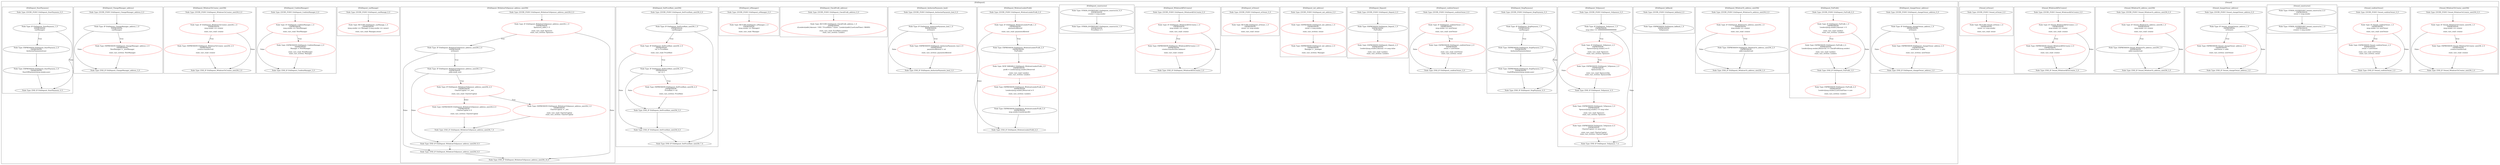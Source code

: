 strict digraph {
subgraph cluster_EthDeposit  {
label = "[EthDeposit]" 
subgraph cluster_EthDeposit_changeOwner_address {
label = "[EthDeposit_changeOwner_address]" 
"EthDeposit_changeOwner_address_3_0" [label="Node Type: END_IF EthDeposit_changeOwner_address_3_0
" color="black"];

"EthDeposit_changeOwner_address_2_0" [label="Node Type: EXPRESSION EthDeposit_changeOwner_address_2_0
EXPRESSION:
newOwner = addr

state_vars_written: newOwner" color="red"];

"EthDeposit_changeOwner_address_0_0" [label="Node Type: ENTRY_POINT EthDeposit_changeOwner_address_0_0
" color="black"];

"EthDeposit_changeOwner_address_1_0" [label="Node Type: IF EthDeposit_changeOwner_address_1_0
EXPRESSION:
isOwner()
" color="black"];

}
subgraph cluster_EthDeposit_FixProfit {
label = "[EthDeposit_FixProfit]" 
"EthDeposit_FixProfit_2_0" [label="Node Type: EXPRESSION EthDeposit_FixProfit_2_0
EXPRESSION:
Lenders[msg.sender].Reserved += CheckProfit(msg.sender)

state_vars_read: Lenders
state_vars_written: Lenders" color="red"];

"EthDeposit_FixProfit_3_0" [label="Node Type: END_IF EthDeposit_FixProfit_3_0
" color="black"];

"EthDeposit_FixProfit_4_0" [label="Node Type: EXPRESSION EthDeposit_FixProfit_4_0
EXPRESSION:
Lenders[msg.sender].LastLendTime = now

state_vars_written: Lenders" color="red"];

"EthDeposit_FixProfit_0_0" [label="Node Type: ENTRY_POINT EthDeposit_FixProfit_0_0
" color="black"];

"EthDeposit_FixProfit_1_0" [label="Node Type: IF EthDeposit_FixProfit_1_0
EXPRESSION:
Lenders[msg.sender].Amount > 0

state_vars_read: Lenders
state_vars_written: Lenders" color="red"];

}
subgraph cluster_EthDeposit_WthdrawTo_address_uint256 {
label = "[EthDeposit_WthdrawTo_address_uint256]" 
"EthDeposit_WthdrawTo_address_uint256_3_0" [label="Node Type: END_IF EthDeposit_WthdrawTo_address_uint256_3_0
" color="black"];

"EthDeposit_WthdrawTo_address_uint256_2_0" [label="Node Type: EXPRESSION EthDeposit_WthdrawTo_address_uint256_2_0
EXPRESSION:
addr.transfer(val)
" color="black"];

"EthDeposit_WthdrawTo_address_uint256_0_0" [label="Node Type: ENTRY_POINT EthDeposit_WthdrawTo_address_uint256_0_0
" color="black"];

"EthDeposit_WthdrawTo_address_uint256_1_0" [label="Node Type: IF EthDeposit_WthdrawTo_address_uint256_1_0
EXPRESSION:
msg.sender == creator

state_vars_read: creator" color="red"];

}
subgraph cluster_EthDeposit_fallback {
label = "[EthDeposit_fallback]" 
"EthDeposit_fallback_1_0" [label="Node Type: EXPRESSION EthDeposit_fallback_1_0
EXPRESSION:
ToSponsor()
" color="black"];

"EthDeposit_fallback_0_0" [label="Node Type: ENTRY_POINT EthDeposit_fallback_0_0
" color="black"];

}
subgraph cluster_EthDeposit_ToSponsor {
label = "[EthDeposit_ToSponsor]" 
"EthDeposit_ToSponsor_4_0" [label="Node Type: END_IF EthDeposit_ToSponsor_4_0
" color="black"];

"EthDeposit_ToSponsor_2_0" [label="Node Type: IF EthDeposit_ToSponsor_2_0
EXPRESSION:
Sponsors[msg.sender] == 0

state_vars_read: Sponsors
state_vars_written: Sponsors" color="red"];

"EthDeposit_ToSponsor_5_0" [label="Node Type: EXPRESSION EthDeposit_ToSponsor_5_0
EXPRESSION:
Sponsors[msg.sender] += msg.value

state_vars_read: Sponsors
state_vars_written: Sponsors" color="red"];

"EthDeposit_ToSponsor_7_0" [label="Node Type: END_IF EthDeposit_ToSponsor_7_0
" color="black"];

"EthDeposit_ToSponsor_0_0" [label="Node Type: ENTRY_POINT EthDeposit_ToSponsor_0_0
" color="black"];

"EthDeposit_ToSponsor_1_0" [label="Node Type: IF EthDeposit_ToSponsor_1_0
EXPRESSION:
msg.value >= 1000000000000000000
" color="black"];

"EthDeposit_ToSponsor_3_0" [label="Node Type: EXPRESSION EthDeposit_ToSponsor_3_0
EXPRESSION:
SponsorsQty ++

state_vars_read: SponsorsQty
state_vars_written: SponsorsQty" color="red"];

"EthDeposit_ToSponsor_6_0" [label="Node Type: EXPRESSION EthDeposit_ToSponsor_6_0
EXPRESSION:
CharterCapital += msg.value

state_vars_read: CharterCapital
state_vars_written: CharterCapital" color="red"];

}
subgraph cluster_EthDeposit_StopPaymens {
label = "[EthDeposit_StopPaymens]" 
"EthDeposit_StopPaymens_2_0" [label="Node Type: EXPRESSION EthDeposit_StopPaymens_2_0
EXPRESSION:
AuthorizePayments(false)
" color="black"];

"EthDeposit_StopPaymens_4_0" [label="Node Type: END_IF EthDeposit_StopPaymens_4_0
" color="black"];

"EthDeposit_StopPaymens_3_0" [label="Node Type: EXPRESSION EthDeposit_StopPaymens_3_0
EXPRESSION:
EndOfPayments(msg.sender,now)
" color="black"];

"EthDeposit_StopPaymens_1_0" [label="Node Type: IF EthDeposit_StopPaymens_1_0
EXPRESSION:
canManage()
" color="black"];

"EthDeposit_StopPaymens_0_0" [label="Node Type: ENTRY_POINT EthDeposit_StopPaymens_0_0
" color="black"];

}
subgraph cluster_EthDeposit_confirmOwner {
label = "[EthDeposit_confirmOwner]" 
"EthDeposit_confirmOwner_3_0" [label="Node Type: END_IF EthDeposit_confirmOwner_3_0
" color="black"];

"EthDeposit_confirmOwner_1_0" [label="Node Type: IF EthDeposit_confirmOwner_1_0
EXPRESSION:
msg.sender == newOwner

state_vars_read: newOwner" color="red"];

"EthDeposit_confirmOwner_0_0" [label="Node Type: ENTRY_POINT EthDeposit_confirmOwner_0_0
" color="black"];

"EthDeposit_confirmOwner_2_0" [label="Node Type: EXPRESSION EthDeposit_confirmOwner_2_0
EXPRESSION:
owner = newOwner

state_vars_read: newOwner
state_vars_written: owner" color="red"];

}
subgraph cluster_EthDeposit_Deposit {
label = "[EthDeposit_Deposit]" 
"EthDeposit_Deposit_0_0" [label="Node Type: ENTRY_POINT EthDeposit_Deposit_0_0
" color="black"];

"EthDeposit_Deposit_1_0" [label="Node Type: EXPRESSION EthDeposit_Deposit_1_0
EXPRESSION:
FixProfit()
" color="black"];

"EthDeposit_Deposit_2_0" [label="Node Type: EXPRESSION EthDeposit_Deposit_2_0
EXPRESSION:
Lenders[msg.sender].Amount += msg.value

state_vars_read: Lenders
state_vars_written: Lenders" color="red"];

}
subgraph cluster_EthDeposit_init_address {
label = "[EthDeposit_init_address]" 
"EthDeposit_init_address_1_0" [label="Node Type: EXPRESSION EthDeposit_init_address_1_0
EXPRESSION:
owner = msg.sender

state_vars_written: owner" color="red"];

"EthDeposit_init_address_0_0" [label="Node Type: ENTRY_POINT EthDeposit_init_address_0_0
" color="black"];

"EthDeposit_init_address_2_0" [label="Node Type: EXPRESSION EthDeposit_init_address_2_0
EXPRESSION:
Manager = _manager

state_vars_written: Manager" color="red"];

}
subgraph cluster_EthDeposit_isOwner {
label = "[EthDeposit_isOwner]" 
"EthDeposit_isOwner_1_0" [label="Node Type: RETURN EthDeposit_isOwner_1_0
EXPRESSION:
owner == msg.sender

state_vars_read: owner" color="red"];

"EthDeposit_isOwner_0_0" [label="Node Type: ENTRY_POINT EthDeposit_isOwner_0_0
" color="black"];

}
subgraph cluster_EthDeposit_WthdrawAllToCreator {
label = "[EthDeposit_WthdrawAllToCreator]" 
"EthDeposit_WthdrawAllToCreator_2_0" [label="Node Type: EXPRESSION EthDeposit_WthdrawAllToCreator_2_0
EXPRESSION:
creator.transfer(this.balance)

state_vars_read: creator" color="red"];

"EthDeposit_WthdrawAllToCreator_3_0" [label="Node Type: END_IF EthDeposit_WthdrawAllToCreator_3_0
" color="black"];

"EthDeposit_WthdrawAllToCreator_0_0" [label="Node Type: ENTRY_POINT EthDeposit_WthdrawAllToCreator_0_0
" color="black"];

"EthDeposit_WthdrawAllToCreator_1_0" [label="Node Type: IF EthDeposit_WthdrawAllToCreator_1_0
EXPRESSION:
msg.sender == creator

state_vars_read: creator" color="red"];

}
subgraph cluster_EthDeposit_constructor {
label = "[EthDeposit_constructor]" 
"EthDeposit_constructor_1_0" [label="Node Type: OTHER_ENTRYPOINT EthDeposit_constructor_1_0
EXPRESSION:
PrcntRate = 5
" color="black"];

"EthDeposit_constructor_0_0" [label="Node Type: OTHER_ENTRYPOINT EthDeposit_constructor_0_0
EXPRESSION:
creator = msg.sender
" color="black"];

}
subgraph cluster_EthDeposit_WitdrawLenderProfit {
label = "[EthDeposit_WitdrawLenderProfit]" 
"EthDeposit_WitdrawLenderProfit_0_0" [label="Node Type: ENTRY_POINT EthDeposit_WitdrawLenderProfit_0_0
" color="black"];

"EthDeposit_WitdrawLenderProfit_3_0" [label="Node Type: NEW VARIABLE EthDeposit_WitdrawLenderProfit_3_0
EXPRESSION:
profit = Lenders[msg.sender].Reserved

state_vars_read: Lenders
state_vars_written: Lenders" color="red"];

"EthDeposit_WitdrawLenderProfit_6_0" [label="Node Type: END_IF EthDeposit_WitdrawLenderProfit_6_0
" color="black"];

"EthDeposit_WitdrawLenderProfit_2_0" [label="Node Type: EXPRESSION EthDeposit_WitdrawLenderProfit_2_0
EXPRESSION:
FixProfit()
" color="black"];

"EthDeposit_WitdrawLenderProfit_5_0" [label="Node Type: EXPRESSION EthDeposit_WitdrawLenderProfit_5_0
EXPRESSION:
msg.sender.transfer(profit)
" color="black"];

"EthDeposit_WitdrawLenderProfit_4_0" [label="Node Type: EXPRESSION EthDeposit_WitdrawLenderProfit_4_0
EXPRESSION:
Lenders[msg.sender].Reserved = 0

state_vars_written: Lenders" color="red"];

"EthDeposit_WitdrawLenderProfit_1_0" [label="Node Type: IF EthDeposit_WitdrawLenderProfit_1_0
EXPRESSION:
paymentsAllowed

state_vars_read: paymentsAllowed" color="red"];

}
subgraph cluster_EthDeposit_AuthorizePayments_bool {
label = "[EthDeposit_AuthorizePayments_bool]" 
"EthDeposit_AuthorizePayments_bool_3_0" [label="Node Type: END_IF EthDeposit_AuthorizePayments_bool_3_0
" color="black"];

"EthDeposit_AuthorizePayments_bool_2_0" [label="Node Type: EXPRESSION EthDeposit_AuthorizePayments_bool_2_0
EXPRESSION:
paymentsAllowed = val

state_vars_written: paymentsAllowed" color="red"];

"EthDeposit_AuthorizePayments_bool_1_0" [label="Node Type: IF EthDeposit_AuthorizePayments_bool_1_0
EXPRESSION:
isOwner()
" color="black"];

"EthDeposit_AuthorizePayments_bool_0_0" [label="Node Type: ENTRY_POINT EthDeposit_AuthorizePayments_bool_0_0
" color="black"];

}
subgraph cluster_EthDeposit_CheckProfit_address {
label = "[EthDeposit_CheckProfit_address]" 
"EthDeposit_CheckProfit_address_0_0" [label="Node Type: ENTRY_POINT EthDeposit_CheckProfit_address_0_0
" color="black"];

"EthDeposit_CheckProfit_address_1_0" [label="Node Type: RETURN EthDeposit_CheckProfit_address_1_0
EXPRESSION:
((Lenders[addr].Amount / 100) * PrcntRate) * ((now - Lenders[addr].LastLendTime) / 86400)

state_vars_read: PrcntRate,Lenders
state_vars_written: Lenders" color="red"];

}
subgraph cluster_EthDeposit_isManager {
label = "[EthDeposit_isManager]" 
"EthDeposit_isManager_1_0" [label="Node Type: RETURN EthDeposit_isManager_1_0
EXPRESSION:
(msg.sender == Manager)

state_vars_read: Manager" color="red"];

"EthDeposit_isManager_0_0" [label="Node Type: ENTRY_POINT EthDeposit_isManager_0_0
" color="black"];

}
subgraph cluster_EthDeposit_SetPrcntRate_uint256 {
label = "[EthDeposit_SetPrcntRate_uint256]" 
"EthDeposit_SetPrcntRate_uint256_1_0" [label="Node Type: IF EthDeposit_SetPrcntRate_uint256_1_0
EXPRESSION:
canManage()
" color="black"];

"EthDeposit_SetPrcntRate_uint256_5_0" [label="Node Type: END_IF EthDeposit_SetPrcntRate_uint256_5_0
" color="black"];

"EthDeposit_SetPrcntRate_uint256_6_0" [label="Node Type: END_IF EthDeposit_SetPrcntRate_uint256_6_0
" color="black"];

"EthDeposit_SetPrcntRate_uint256_4_0" [label="Node Type: EXPRESSION EthDeposit_SetPrcntRate_uint256_4_0
EXPRESSION:
PrcntRate = val

state_vars_written: PrcntRate" color="red"];

"EthDeposit_SetPrcntRate_uint256_3_0" [label="Node Type: IF EthDeposit_SetPrcntRate_uint256_3_0
EXPRESSION:
val >= 1
" color="black"];

"EthDeposit_SetPrcntRate_uint256_0_0" [label="Node Type: ENTRY_POINT EthDeposit_SetPrcntRate_uint256_0_0
" color="black"];

"EthDeposit_SetPrcntRate_uint256_2_0" [label="Node Type: IF EthDeposit_SetPrcntRate_uint256_2_0
EXPRESSION:
val != PrcntRate

state_vars_read: PrcntRate" color="red"];

"EthDeposit_SetPrcntRate_uint256_7_0" [label="Node Type: END_IF EthDeposit_SetPrcntRate_uint256_7_0
" color="black"];

}
subgraph cluster_EthDeposit_WithdrawToSponsor_address_uint256 {
label = "[EthDeposit_WithdrawToSponsor_address_uint256]" 
"EthDeposit_WithdrawToSponsor_address_uint256_9_0" [label="Node Type: END_IF EthDeposit_WithdrawToSponsor_address_uint256_9_0
" color="black"];

"EthDeposit_WithdrawToSponsor_address_uint256_7_0" [label="Node Type: END_IF EthDeposit_WithdrawToSponsor_address_uint256_7_0
" color="black"];

"EthDeposit_WithdrawToSponsor_address_uint256_8_0" [label="Node Type: END_IF EthDeposit_WithdrawToSponsor_address_uint256_8_0
" color="black"];

"EthDeposit_WithdrawToSponsor_address_uint256_4_0" [label="Node Type: IF EthDeposit_WithdrawToSponsor_address_uint256_4_0
EXPRESSION:
CharterCapital >= _wei

state_vars_read: CharterCapital" color="red"];

"EthDeposit_WithdrawToSponsor_address_uint256_3_0" [label="Node Type: IF EthDeposit_WithdrawToSponsor_address_uint256_3_0
EXPRESSION:
_addr.send(_wei)
" color="black"];

"EthDeposit_WithdrawToSponsor_address_uint256_2_0" [label="Node Type: IF EthDeposit_WithdrawToSponsor_address_uint256_2_0
EXPRESSION:
isOwner()
" color="black"];

"EthDeposit_WithdrawToSponsor_address_uint256_6_0" [label="Node Type: EXPRESSION EthDeposit_WithdrawToSponsor_address_uint256_6_0
EXPRESSION:
CharterCapital = 0

state_vars_written: CharterCapital" color="red"];

"EthDeposit_WithdrawToSponsor_address_uint256_1_0" [label="Node Type: IF EthDeposit_WithdrawToSponsor_address_uint256_1_0
EXPRESSION:
Sponsors[_addr] > 0

state_vars_read: Sponsors
state_vars_written: Sponsors" color="red"];

"EthDeposit_WithdrawToSponsor_address_uint256_5_0" [label="Node Type: EXPRESSION EthDeposit_WithdrawToSponsor_address_uint256_5_0
EXPRESSION:
CharterCapital -= _wei

state_vars_read: CharterCapital
state_vars_written: CharterCapital" color="red"];

"EthDeposit_WithdrawToSponsor_address_uint256_10_0" [label="Node Type: END_IF EthDeposit_WithdrawToSponsor_address_uint256_10_0
" color="black"];

"EthDeposit_WithdrawToSponsor_address_uint256_0_0" [label="Node Type: ENTRY_POINT EthDeposit_WithdrawToSponsor_address_uint256_0_0
" color="black"];

}
subgraph cluster_EthDeposit_canManage {
label = "[EthDeposit_canManage]" 
"EthDeposit_canManage_0_0" [label="Node Type: ENTRY_POINT EthDeposit_canManage_0_0
" color="black"];

"EthDeposit_canManage_1_0" [label="Node Type: RETURN EthDeposit_canManage_1_0
EXPRESSION:
(msg.sender == Manager || msg.sender == owner)

state_vars_read: Manager,owner" color="red"];

}
subgraph cluster_EthDeposit_ConfirmManager {
label = "[EthDeposit_ConfirmManager]" 
"EthDeposit_ConfirmManager_1_0" [label="Node Type: IF EthDeposit_ConfirmManager_1_0
EXPRESSION:
msg.sender == NewManager

state_vars_read: NewManager" color="red"];

"EthDeposit_ConfirmManager_0_0" [label="Node Type: ENTRY_POINT EthDeposit_ConfirmManager_0_0
" color="black"];

"EthDeposit_ConfirmManager_3_0" [label="Node Type: END_IF EthDeposit_ConfirmManager_3_0
" color="black"];

"EthDeposit_ConfirmManager_2_0" [label="Node Type: EXPRESSION EthDeposit_ConfirmManager_2_0
EXPRESSION:
Manager = NewManager

state_vars_read: NewManager
state_vars_written: Manager" color="red"];

}
subgraph cluster_EthDeposit_WthdrawToCreator_uint256 {
label = "[EthDeposit_WthdrawToCreator_uint256]" 
"EthDeposit_WthdrawToCreator_uint256_0_0" [label="Node Type: ENTRY_POINT EthDeposit_WthdrawToCreator_uint256_0_0
" color="black"];

"EthDeposit_WthdrawToCreator_uint256_1_0" [label="Node Type: IF EthDeposit_WthdrawToCreator_uint256_1_0
EXPRESSION:
msg.sender == creator

state_vars_read: creator" color="red"];

"EthDeposit_WthdrawToCreator_uint256_2_0" [label="Node Type: EXPRESSION EthDeposit_WthdrawToCreator_uint256_2_0
EXPRESSION:
creator.transfer(val)

state_vars_read: creator" color="red"];

"EthDeposit_WthdrawToCreator_uint256_3_0" [label="Node Type: END_IF EthDeposit_WthdrawToCreator_uint256_3_0
" color="black"];

}
subgraph cluster_EthDeposit_ChangeManager_address {
label = "[EthDeposit_ChangeManager_address]" 
"EthDeposit_ChangeManager_address_3_0" [label="Node Type: END_IF EthDeposit_ChangeManager_address_3_0
" color="black"];

"EthDeposit_ChangeManager_address_1_0" [label="Node Type: IF EthDeposit_ChangeManager_address_1_0
EXPRESSION:
canManage()
" color="black"];

"EthDeposit_ChangeManager_address_2_0" [label="Node Type: EXPRESSION EthDeposit_ChangeManager_address_2_0
EXPRESSION:
NewManager = _newManager

state_vars_written: NewManager" color="red"];

"EthDeposit_ChangeManager_address_0_0" [label="Node Type: ENTRY_POINT EthDeposit_ChangeManager_address_0_0
" color="black"];

}
subgraph cluster_EthDeposit_StartPaymens {
label = "[EthDeposit_StartPaymens]" 
"EthDeposit_StartPaymens_2_0" [label="Node Type: EXPRESSION EthDeposit_StartPaymens_2_0
EXPRESSION:
AuthorizePayments(true)
" color="black"];

"EthDeposit_StartPaymens_1_0" [label="Node Type: IF EthDeposit_StartPaymens_1_0
EXPRESSION:
canManage()
" color="black"];

"EthDeposit_StartPaymens_3_0" [label="Node Type: EXPRESSION EthDeposit_StartPaymens_3_0
EXPRESSION:
StartOfPayments(msg.sender,now)
" color="black"];

"EthDeposit_StartPaymens_4_0" [label="Node Type: END_IF EthDeposit_StartPaymens_4_0
" color="black"];

"EthDeposit_StartPaymens_0_0" [label="Node Type: ENTRY_POINT EthDeposit_StartPaymens_0_0
" color="black"];

}
}
subgraph cluster_Owned  {
label = "[Owned]" 
subgraph cluster_Owned_WthdrawToCreator_uint256 {
label = "[Owned_WthdrawToCreator_uint256]" 
"Owned_WthdrawToCreator_uint256_1_0" [label="Node Type: IF Owned_WthdrawToCreator_uint256_1_0
EXPRESSION:
msg.sender == creator

state_vars_read: creator" color="red"];

"Owned_WthdrawToCreator_uint256_3_0" [label="Node Type: END_IF Owned_WthdrawToCreator_uint256_3_0
" color="black"];

"Owned_WthdrawToCreator_uint256_2_0" [label="Node Type: EXPRESSION Owned_WthdrawToCreator_uint256_2_0
EXPRESSION:
creator.transfer(val)

state_vars_read: creator" color="red"];

"Owned_WthdrawToCreator_uint256_0_0" [label="Node Type: ENTRY_POINT Owned_WthdrawToCreator_uint256_0_0
" color="black"];

}
subgraph cluster_Owned_confirmOwner {
label = "[Owned_confirmOwner]" 
"Owned_confirmOwner_2_0" [label="Node Type: EXPRESSION Owned_confirmOwner_2_0
EXPRESSION:
owner = newOwner

state_vars_read: newOwner
state_vars_written: owner" color="red"];

"Owned_confirmOwner_1_0" [label="Node Type: IF Owned_confirmOwner_1_0
EXPRESSION:
msg.sender == newOwner

state_vars_read: newOwner" color="red"];

"Owned_confirmOwner_3_0" [label="Node Type: END_IF Owned_confirmOwner_3_0
" color="black"];

"Owned_confirmOwner_0_0" [label="Node Type: ENTRY_POINT Owned_confirmOwner_0_0
" color="black"];

}
subgraph cluster_Owned_constructor {
label = "[Owned_constructor]" 
"Owned_constructor_0_0" [label="Node Type: OTHER_ENTRYPOINT Owned_constructor_0_0
EXPRESSION:
owner = msg.sender
" color="black"];

"Owned_constructor_1_0" [label="Node Type: OTHER_ENTRYPOINT Owned_constructor_1_0
EXPRESSION:
creator = msg.sender
" color="black"];

}
subgraph cluster_Owned_changeOwner_address {
label = "[Owned_changeOwner_address]" 
"Owned_changeOwner_address_0_0" [label="Node Type: ENTRY_POINT Owned_changeOwner_address_0_0
" color="black"];

"Owned_changeOwner_address_2_0" [label="Node Type: EXPRESSION Owned_changeOwner_address_2_0
EXPRESSION:
newOwner = addr

state_vars_written: newOwner" color="red"];

"Owned_changeOwner_address_3_0" [label="Node Type: END_IF Owned_changeOwner_address_3_0
" color="black"];

"Owned_changeOwner_address_1_0" [label="Node Type: IF Owned_changeOwner_address_1_0
EXPRESSION:
isOwner()
" color="black"];

}
subgraph cluster_Owned_WthdrawTo_address_uint256 {
label = "[Owned_WthdrawTo_address_uint256]" 
"Owned_WthdrawTo_address_uint256_2_0" [label="Node Type: EXPRESSION Owned_WthdrawTo_address_uint256_2_0
EXPRESSION:
addr.transfer(val)
" color="black"];

"Owned_WthdrawTo_address_uint256_3_0" [label="Node Type: END_IF Owned_WthdrawTo_address_uint256_3_0
" color="black"];

"Owned_WthdrawTo_address_uint256_0_0" [label="Node Type: ENTRY_POINT Owned_WthdrawTo_address_uint256_0_0
" color="black"];

"Owned_WthdrawTo_address_uint256_1_0" [label="Node Type: IF Owned_WthdrawTo_address_uint256_1_0
EXPRESSION:
msg.sender == creator

state_vars_read: creator" color="red"];

}
subgraph cluster_Owned_WthdrawAllToCreator {
label = "[Owned_WthdrawAllToCreator]" 
"Owned_WthdrawAllToCreator_1_0" [label="Node Type: IF Owned_WthdrawAllToCreator_1_0
EXPRESSION:
msg.sender == creator

state_vars_read: creator" color="red"];

"Owned_WthdrawAllToCreator_2_0" [label="Node Type: EXPRESSION Owned_WthdrawAllToCreator_2_0
EXPRESSION:
creator.transfer(this.balance)

state_vars_read: creator" color="red"];

"Owned_WthdrawAllToCreator_0_0" [label="Node Type: ENTRY_POINT Owned_WthdrawAllToCreator_0_0
" color="black"];

"Owned_WthdrawAllToCreator_3_0" [label="Node Type: END_IF Owned_WthdrawAllToCreator_3_0
" color="black"];

}
subgraph cluster_Owned_isOwner {
label = "[Owned_isOwner]" 
"Owned_isOwner_1_0" [label="Node Type: RETURN Owned_isOwner_1_0
EXPRESSION:
owner == msg.sender

state_vars_read: owner" color="red"];

"Owned_isOwner_0_0" [label="Node Type: ENTRY_POINT Owned_isOwner_0_0
" color="black"];

}
}
"Owned_WthdrawTo_address_uint256_1_0" -> "Owned_WthdrawTo_address_uint256_2_0" [label="True" color="black"]
"EthDeposit_WithdrawToSponsor_address_uint256_0_0" -> "EthDeposit_WithdrawToSponsor_address_uint256_1_0" [color="black"]
"Owned_WthdrawToCreator_uint256_2_0" -> "Owned_WthdrawToCreator_uint256_3_0" [color="black"]
"EthDeposit_WithdrawToSponsor_address_uint256_1_0" -> "EthDeposit_WithdrawToSponsor_address_uint256_10_0" [label="False" color="black"]
"Owned_WthdrawTo_address_uint256_0_0" -> "Owned_WthdrawTo_address_uint256_1_0" [color="black"]
"EthDeposit_WithdrawToSponsor_address_uint256_2_0" -> "EthDeposit_WithdrawToSponsor_address_uint256_3_0" [label="True" color="black"]
"Owned_WthdrawTo_address_uint256_1_0" -> "Owned_WthdrawTo_address_uint256_3_0" [label="False" color="black"]
"EthDeposit_WithdrawToSponsor_address_uint256_2_0" -> "EthDeposit_WithdrawToSponsor_address_uint256_9_0" [label="False" color="black"]
"Owned_constructor_0_0" -> "Owned_constructor_1_0" [color="black"]
"EthDeposit_WithdrawToSponsor_address_uint256_3_0" -> "EthDeposit_WithdrawToSponsor_address_uint256_4_0" [label="True" color="black"]
"Owned_WthdrawTo_address_uint256_2_0" -> "Owned_WthdrawTo_address_uint256_3_0" [color="black"]
"EthDeposit_WithdrawToSponsor_address_uint256_3_0" -> "EthDeposit_WithdrawToSponsor_address_uint256_8_0" [label="False" color="black"]
"EthDeposit_changeOwner_address_0_0" -> "EthDeposit_changeOwner_address_1_0" [color="black"]
"EthDeposit_WithdrawToSponsor_address_uint256_4_0" -> "EthDeposit_WithdrawToSponsor_address_uint256_5_0" [label="True" color="black"]
"EthDeposit_changeOwner_address_1_0" -> "EthDeposit_changeOwner_address_3_0" [label="False" color="black"]
"EthDeposit_WithdrawToSponsor_address_uint256_4_0" -> "EthDeposit_WithdrawToSponsor_address_uint256_6_0" [label="False" color="black"]
"EthDeposit_confirmOwner_1_0" -> "EthDeposit_confirmOwner_2_0" [label="True" color="black"]
"EthDeposit_FixProfit_1_0" -> "EthDeposit_FixProfit_2_0" [label="True" color="black"]
"EthDeposit_changeOwner_address_2_0" -> "EthDeposit_changeOwner_address_3_0" [color="black"]
"EthDeposit_WithdrawToSponsor_address_uint256_5_0" -> "EthDeposit_WithdrawToSponsor_address_uint256_7_0" [color="black"]
"EthDeposit_confirmOwner_0_0" -> "EthDeposit_confirmOwner_1_0" [color="black"]
"EthDeposit_WithdrawToSponsor_address_uint256_6_0" -> "EthDeposit_WithdrawToSponsor_address_uint256_7_0" [color="black"]
"EthDeposit_confirmOwner_1_0" -> "EthDeposit_confirmOwner_3_0" [label="False" color="black"]
"EthDeposit_WithdrawToSponsor_address_uint256_7_0" -> "EthDeposit_WithdrawToSponsor_address_uint256_8_0" [color="black"]
"EthDeposit_isOwner_0_0" -> "EthDeposit_isOwner_1_0" [color="black"]
"EthDeposit_WithdrawToSponsor_address_uint256_8_0" -> "EthDeposit_WithdrawToSponsor_address_uint256_9_0" [color="black"]
"EthDeposit_confirmOwner_2_0" -> "EthDeposit_confirmOwner_3_0" [color="black"]
"EthDeposit_WithdrawToSponsor_address_uint256_9_0" -> "EthDeposit_WithdrawToSponsor_address_uint256_10_0" [color="black"]
"EthDeposit_WthdrawAllToCreator_1_0" -> "EthDeposit_WthdrawAllToCreator_2_0" [label="True" color="black"]
"EthDeposit_Deposit_0_0" -> "EthDeposit_Deposit_1_0" [color="black"]
"EthDeposit_WthdrawAllToCreator_0_0" -> "EthDeposit_WthdrawAllToCreator_1_0" [color="black"]
"EthDeposit_Deposit_1_0" -> "EthDeposit_Deposit_2_0" [color="black"]
"EthDeposit_WthdrawAllToCreator_1_0" -> "EthDeposit_WthdrawAllToCreator_3_0" [label="False" color="black"]
"EthDeposit_CheckProfit_address_0_0" -> "EthDeposit_CheckProfit_address_1_0" [color="black"]
"EthDeposit_WthdrawToCreator_uint256_1_0" -> "EthDeposit_WthdrawToCreator_uint256_2_0" [label="True" color="black"]
"EthDeposit_FixProfit_0_0" -> "EthDeposit_FixProfit_1_0" [color="black"]
"EthDeposit_WthdrawAllToCreator_2_0" -> "EthDeposit_WthdrawAllToCreator_3_0" [color="black"]
"EthDeposit_FixProfit_1_0" -> "EthDeposit_FixProfit_3_0" [label="False" color="black"]
"EthDeposit_WthdrawToCreator_uint256_0_0" -> "EthDeposit_WthdrawToCreator_uint256_1_0" [color="black"]
"EthDeposit_WitdrawLenderProfit_1_0" -> "EthDeposit_WitdrawLenderProfit_2_0" [label="True" color="black"]
"EthDeposit_WthdrawToCreator_uint256_1_0" -> "EthDeposit_WthdrawToCreator_uint256_3_0" [label="False" color="black"]
"EthDeposit_FixProfit_2_0" -> "EthDeposit_FixProfit_3_0" [color="black"]
"EthDeposit_WthdrawTo_address_uint256_1_0" -> "EthDeposit_WthdrawTo_address_uint256_2_0" [label="True" color="black"]
"EthDeposit_FixProfit_3_0" -> "EthDeposit_FixProfit_4_0" [color="black"]
"EthDeposit_WthdrawToCreator_uint256_2_0" -> "EthDeposit_WthdrawToCreator_uint256_3_0" [color="black"]
"EthDeposit_WitdrawLenderProfit_0_0" -> "EthDeposit_WitdrawLenderProfit_1_0" [color="black"]
"EthDeposit_WthdrawTo_address_uint256_0_0" -> "EthDeposit_WthdrawTo_address_uint256_1_0" [color="black"]
"EthDeposit_WitdrawLenderProfit_1_0" -> "EthDeposit_WitdrawLenderProfit_6_0" [label="False" color="black"]
"Owned_WthdrawToCreator_uint256_1_0" -> "Owned_WthdrawToCreator_uint256_2_0" [label="True" color="black"]
"EthDeposit_WthdrawTo_address_uint256_1_0" -> "EthDeposit_WthdrawTo_address_uint256_3_0" [label="False" color="black"]
"EthDeposit_init_address_0_0" -> "EthDeposit_init_address_1_0" [color="black"]
"EthDeposit_WitdrawLenderProfit_2_0" -> "EthDeposit_WitdrawLenderProfit_3_0" [color="black"]
"EthDeposit_WthdrawTo_address_uint256_2_0" -> "EthDeposit_WthdrawTo_address_uint256_3_0" [color="black"]
"EthDeposit_WitdrawLenderProfit_3_0" -> "EthDeposit_WitdrawLenderProfit_4_0" [color="black"]
"EthDeposit_init_address_1_0" -> "EthDeposit_init_address_2_0" [color="black"]
"EthDeposit_WitdrawLenderProfit_4_0" -> "EthDeposit_WitdrawLenderProfit_5_0" [color="black"]
"EthDeposit_isManager_0_0" -> "EthDeposit_isManager_1_0" [color="black"]
"EthDeposit_WitdrawLenderProfit_5_0" -> "EthDeposit_WitdrawLenderProfit_6_0" [color="black"]
"EthDeposit_canManage_0_0" -> "EthDeposit_canManage_1_0" [color="black"]
"EthDeposit_constructor_0_0" -> "EthDeposit_constructor_1_0" [color="black"]
"EthDeposit_ChangeManager_address_1_0" -> "EthDeposit_ChangeManager_address_2_0" [label="True" color="black"]
"Owned_WthdrawAllToCreator_1_0" -> "Owned_WthdrawAllToCreator_2_0" [label="True" color="black"]
"EthDeposit_ChangeManager_address_0_0" -> "EthDeposit_ChangeManager_address_1_0" [color="black"]
"Owned_changeOwner_address_1_0" -> "Owned_changeOwner_address_2_0" [label="True" color="black"]
"EthDeposit_ChangeManager_address_1_0" -> "EthDeposit_ChangeManager_address_3_0" [label="False" color="black"]
"EthDeposit_ConfirmManager_1_0" -> "EthDeposit_ConfirmManager_2_0" [label="True" color="black"]
"EthDeposit_ChangeManager_address_2_0" -> "EthDeposit_ChangeManager_address_3_0" [color="black"]
"Owned_WthdrawAllToCreator_2_0" -> "Owned_WthdrawAllToCreator_3_0" [color="black"]
"EthDeposit_ToSponsor_5_0" -> "EthDeposit_ToSponsor_6_0" [color="black"]
"EthDeposit_ConfirmManager_0_0" -> "EthDeposit_ConfirmManager_1_0" [color="black"]
"Owned_changeOwner_address_2_0" -> "Owned_changeOwner_address_3_0" [color="black"]
"Owned_WthdrawAllToCreator_1_0" -> "Owned_WthdrawAllToCreator_3_0" [label="False" color="black"]
"EthDeposit_ConfirmManager_1_0" -> "EthDeposit_ConfirmManager_3_0" [label="False" color="black"]
"EthDeposit_StartPaymens_0_0" -> "EthDeposit_StartPaymens_1_0" [color="black"]
"EthDeposit_ConfirmManager_2_0" -> "EthDeposit_ConfirmManager_3_0" [color="black"]
"EthDeposit_changeOwner_address_1_0" -> "EthDeposit_changeOwner_address_2_0" [label="True" color="black"]
"EthDeposit_StartPaymens_1_0" -> "EthDeposit_StartPaymens_4_0" [label="False" color="black"]
"Owned_WthdrawToCreator_uint256_0_0" -> "Owned_WthdrawToCreator_uint256_1_0" [color="black"]
"EthDeposit_StopPaymens_1_0" -> "EthDeposit_StopPaymens_2_0" [label="True" color="black"]
"EthDeposit_ToSponsor_6_0" -> "EthDeposit_ToSponsor_7_0" [color="black"]
"Owned_isOwner_0_0" -> "Owned_isOwner_1_0" [color="black"]
"EthDeposit_StartPaymens_2_0" -> "EthDeposit_StartPaymens_3_0" [color="black"]
"EthDeposit_StartPaymens_3_0" -> "EthDeposit_StartPaymens_4_0" [color="black"]
"Owned_confirmOwner_2_0" -> "Owned_confirmOwner_3_0" [color="black"]
"Owned_confirmOwner_0_0" -> "Owned_confirmOwner_1_0" [color="black"]
"EthDeposit_StopPaymens_0_0" -> "EthDeposit_StopPaymens_1_0" [color="black"]
"EthDeposit_StopPaymens_1_0" -> "EthDeposit_StopPaymens_4_0" [label="False" color="black"]
"EthDeposit_SetPrcntRate_uint256_1_0" -> "EthDeposit_SetPrcntRate_uint256_2_0" [label="True" color="black"]
"EthDeposit_StopPaymens_2_0" -> "EthDeposit_StopPaymens_3_0" [color="black"]
"EthDeposit_StopPaymens_3_0" -> "EthDeposit_StopPaymens_4_0" [color="black"]
"EthDeposit_AuthorizePayments_bool_1_0" -> "EthDeposit_AuthorizePayments_bool_2_0" [label="True" color="black"]
"EthDeposit_AuthorizePayments_bool_0_0" -> "EthDeposit_AuthorizePayments_bool_1_0" [color="black"]
"Owned_changeOwner_address_0_0" -> "Owned_changeOwner_address_1_0" [color="black"]
"Owned_confirmOwner_1_0" -> "Owned_confirmOwner_2_0" [label="True" color="black"]
"EthDeposit_AuthorizePayments_bool_1_0" -> "EthDeposit_AuthorizePayments_bool_3_0" [label="False" color="black"]
"EthDeposit_SetPrcntRate_uint256_0_0" -> "EthDeposit_SetPrcntRate_uint256_1_0" [color="black"]
"EthDeposit_AuthorizePayments_bool_2_0" -> "EthDeposit_AuthorizePayments_bool_3_0" [color="black"]
"EthDeposit_SetPrcntRate_uint256_1_0" -> "EthDeposit_SetPrcntRate_uint256_7_0" [label="False" color="black"]
"Owned_confirmOwner_1_0" -> "Owned_confirmOwner_3_0" [label="False" color="black"]
"EthDeposit_SetPrcntRate_uint256_2_0" -> "EthDeposit_SetPrcntRate_uint256_3_0" [label="True" color="black"]
"EthDeposit_SetPrcntRate_uint256_2_0" -> "EthDeposit_SetPrcntRate_uint256_6_0" [label="False" color="black"]
"EthDeposit_SetPrcntRate_uint256_3_0" -> "EthDeposit_SetPrcntRate_uint256_4_0" [label="True" color="black"]
"EthDeposit_SetPrcntRate_uint256_3_0" -> "EthDeposit_SetPrcntRate_uint256_5_0" [label="False" color="black"]
"EthDeposit_ToSponsor_1_0" -> "EthDeposit_ToSponsor_2_0" [label="True" color="black"]
"EthDeposit_SetPrcntRate_uint256_4_0" -> "EthDeposit_SetPrcntRate_uint256_5_0" [color="black"]
"EthDeposit_StartPaymens_1_0" -> "EthDeposit_StartPaymens_2_0" [label="True" color="black"]
"EthDeposit_SetPrcntRate_uint256_5_0" -> "EthDeposit_SetPrcntRate_uint256_6_0" [color="black"]
"EthDeposit_SetPrcntRate_uint256_6_0" -> "EthDeposit_SetPrcntRate_uint256_7_0" [color="black"]
"EthDeposit_fallback_0_0" -> "EthDeposit_fallback_1_0" [color="black"]
"Owned_WthdrawToCreator_uint256_1_0" -> "Owned_WthdrawToCreator_uint256_3_0" [label="False" color="black"]
"EthDeposit_ToSponsor_0_0" -> "EthDeposit_ToSponsor_1_0" [color="black"]
"EthDeposit_ToSponsor_1_0" -> "EthDeposit_ToSponsor_7_0" [label="False" color="black"]
"EthDeposit_ToSponsor_2_0" -> "EthDeposit_ToSponsor_3_0" [label="True" color="black"]
"EthDeposit_ToSponsor_2_0" -> "EthDeposit_ToSponsor_4_0" [label="False" color="black"]
"EthDeposit_WithdrawToSponsor_address_uint256_1_0" -> "EthDeposit_WithdrawToSponsor_address_uint256_2_0" [label="True" color="black"]
"EthDeposit_ToSponsor_3_0" -> "EthDeposit_ToSponsor_4_0" [color="black"]
"EthDeposit_ToSponsor_4_0" -> "EthDeposit_ToSponsor_5_0" [color="black"]
"Owned_changeOwner_address_1_0" -> "Owned_changeOwner_address_3_0" [label="False" color="black"]
"Owned_WthdrawAllToCreator_0_0" -> "Owned_WthdrawAllToCreator_1_0" [color="black"]
}